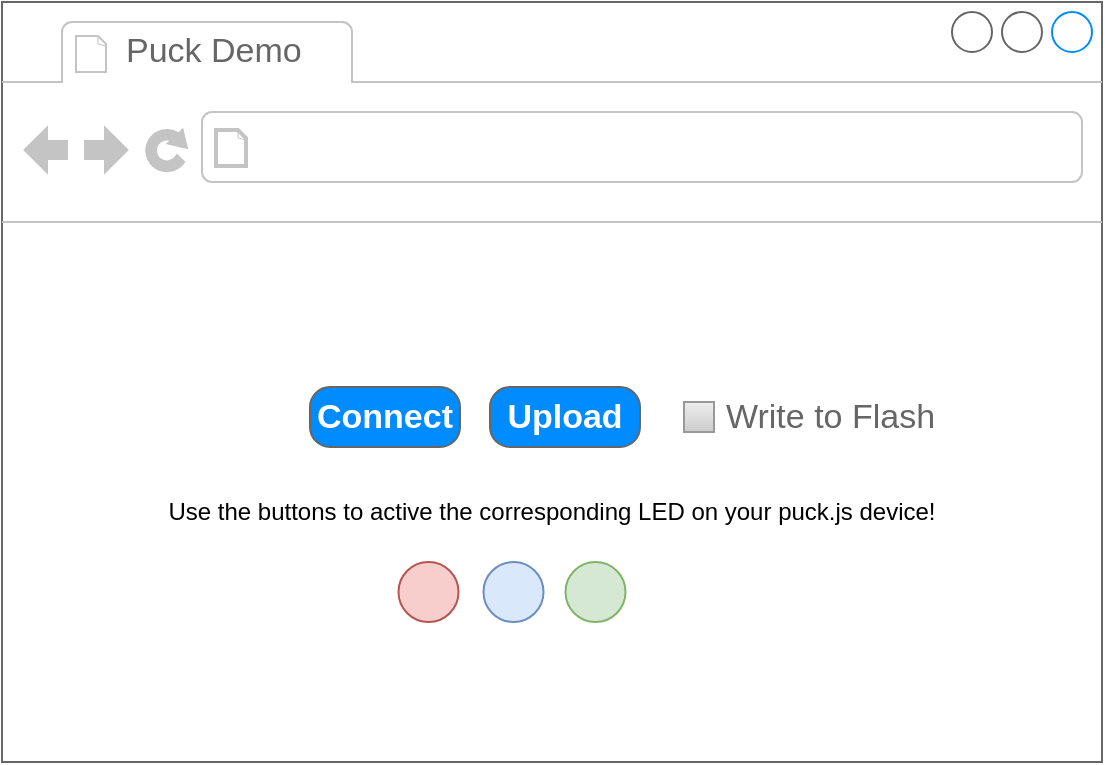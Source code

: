 <mxfile version="16.5.3" type="device"><diagram name="Page-1" id="03018318-947c-dd8e-b7a3-06fadd420f32"><mxGraphModel dx="1422" dy="820" grid="1" gridSize="10" guides="1" tooltips="1" connect="1" arrows="1" fold="1" page="1" pageScale="1" pageWidth="1100" pageHeight="850" background="none" math="0" shadow="0"><root><mxCell id="0"/><mxCell id="1" parent="0"/><mxCell id="MHUwPR6OBT8zw4PGs1xF-27" value="" style="strokeWidth=1;shadow=0;dashed=0;align=center;html=1;shape=mxgraph.mockup.containers.browserWindow;rSize=0;strokeColor=#666666;strokeColor2=#008cff;strokeColor3=#c4c4c4;mainText=,;recursiveResize=0;" vertex="1" parent="1"><mxGeometry x="210" y="60" width="550" height="380" as="geometry"/></mxCell><mxCell id="MHUwPR6OBT8zw4PGs1xF-28" value="Puck Demo" style="strokeWidth=1;shadow=0;dashed=0;align=center;html=1;shape=mxgraph.mockup.containers.anchor;fontSize=17;fontColor=#666666;align=left;" vertex="1" parent="MHUwPR6OBT8zw4PGs1xF-27"><mxGeometry x="60" y="12" width="110" height="26" as="geometry"/></mxCell><mxCell id="MHUwPR6OBT8zw4PGs1xF-29" value="" style="strokeWidth=1;shadow=0;dashed=0;align=center;html=1;shape=mxgraph.mockup.containers.anchor;rSize=0;fontSize=17;fontColor=#666666;align=left;" vertex="1" parent="MHUwPR6OBT8zw4PGs1xF-27"><mxGeometry x="130" y="60" width="250" height="26" as="geometry"/></mxCell><mxCell id="MHUwPR6OBT8zw4PGs1xF-30" value="Connect" style="strokeWidth=1;shadow=0;dashed=0;align=center;html=1;shape=mxgraph.mockup.buttons.button;strokeColor=#666666;fontColor=#ffffff;mainText=;buttonStyle=round;fontSize=17;fontStyle=1;fillColor=#008cff;whiteSpace=wrap;" vertex="1" parent="MHUwPR6OBT8zw4PGs1xF-27"><mxGeometry x="154" y="192.5" width="75" height="30" as="geometry"/></mxCell><mxCell id="MHUwPR6OBT8zw4PGs1xF-31" value="Upload" style="strokeWidth=1;shadow=0;dashed=0;align=center;html=1;shape=mxgraph.mockup.buttons.button;strokeColor=#666666;fontColor=#ffffff;mainText=;buttonStyle=round;fontSize=17;fontStyle=1;fillColor=#008cff;whiteSpace=wrap;" vertex="1" parent="MHUwPR6OBT8zw4PGs1xF-27"><mxGeometry x="244" y="192.5" width="75" height="30" as="geometry"/></mxCell><mxCell id="MHUwPR6OBT8zw4PGs1xF-32" value="Write to Flash" style="strokeWidth=1;shadow=0;dashed=0;align=center;html=1;shape=mxgraph.mockup.forms.rrect;rSize=0;fillColor=#eeeeee;strokeColor=#999999;gradientColor=#cccccc;align=left;spacingLeft=4;fontSize=17;fontColor=#666666;labelPosition=right;" vertex="1" parent="MHUwPR6OBT8zw4PGs1xF-27"><mxGeometry x="341" y="200" width="15" height="15" as="geometry"/></mxCell><mxCell id="MHUwPR6OBT8zw4PGs1xF-33" value="" style="ellipse;whiteSpace=wrap;html=1;aspect=fixed;fillColor=#f8cecc;strokeColor=#b85450;" vertex="1" parent="MHUwPR6OBT8zw4PGs1xF-27"><mxGeometry x="198.25" y="280" width="30" height="30" as="geometry"/></mxCell><mxCell id="MHUwPR6OBT8zw4PGs1xF-34" value="" style="ellipse;whiteSpace=wrap;html=1;aspect=fixed;fillColor=#dae8fc;strokeColor=#6c8ebf;" vertex="1" parent="MHUwPR6OBT8zw4PGs1xF-27"><mxGeometry x="240.75" y="280" width="30" height="30" as="geometry"/></mxCell><mxCell id="MHUwPR6OBT8zw4PGs1xF-35" value="" style="ellipse;whiteSpace=wrap;html=1;aspect=fixed;fillColor=#d5e8d4;strokeColor=#82b366;" vertex="1" parent="MHUwPR6OBT8zw4PGs1xF-27"><mxGeometry x="281.75" y="280" width="30" height="30" as="geometry"/></mxCell><mxCell id="MHUwPR6OBT8zw4PGs1xF-36" value="Use the buttons to active the corresponding LED on your puck.js device!" style="text;html=1;strokeColor=none;fillColor=none;align=center;verticalAlign=middle;whiteSpace=wrap;rounded=0;" vertex="1" parent="MHUwPR6OBT8zw4PGs1xF-27"><mxGeometry x="55" y="240" width="440" height="30" as="geometry"/></mxCell></root></mxGraphModel></diagram></mxfile>